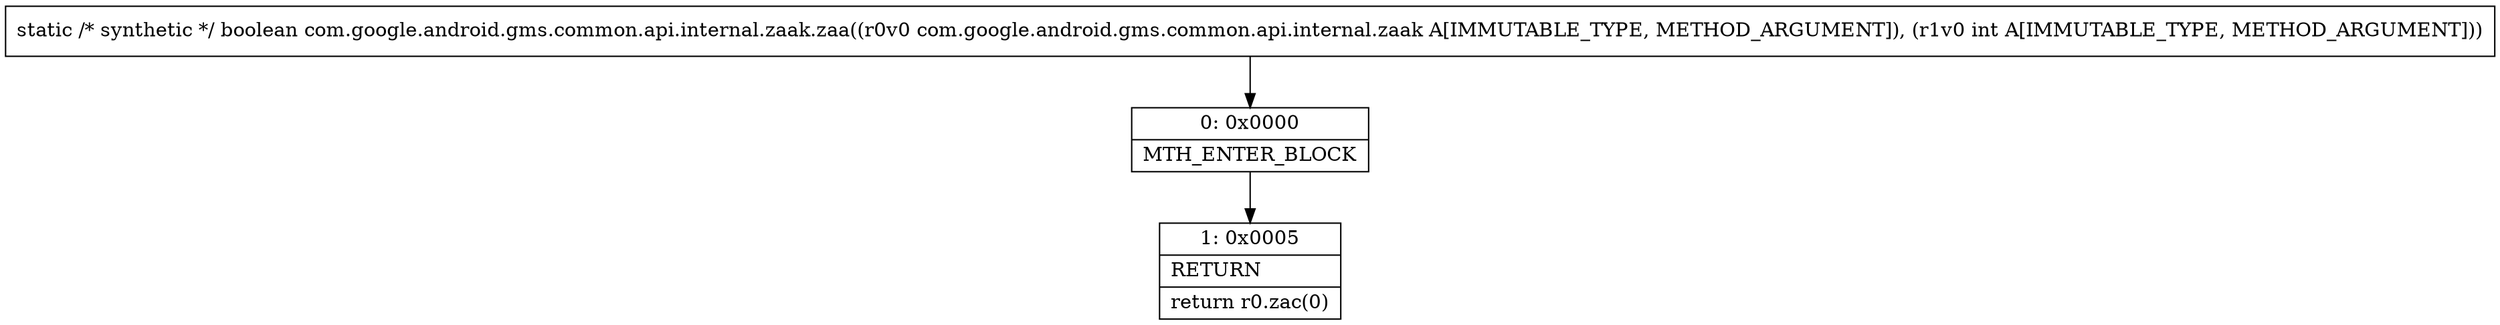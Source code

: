 digraph "CFG forcom.google.android.gms.common.api.internal.zaak.zaa(Lcom\/google\/android\/gms\/common\/api\/internal\/zaak;I)Z" {
Node_0 [shape=record,label="{0\:\ 0x0000|MTH_ENTER_BLOCK\l}"];
Node_1 [shape=record,label="{1\:\ 0x0005|RETURN\l|return r0.zac(0)\l}"];
MethodNode[shape=record,label="{static \/* synthetic *\/ boolean com.google.android.gms.common.api.internal.zaak.zaa((r0v0 com.google.android.gms.common.api.internal.zaak A[IMMUTABLE_TYPE, METHOD_ARGUMENT]), (r1v0 int A[IMMUTABLE_TYPE, METHOD_ARGUMENT])) }"];
MethodNode -> Node_0;
Node_0 -> Node_1;
}

